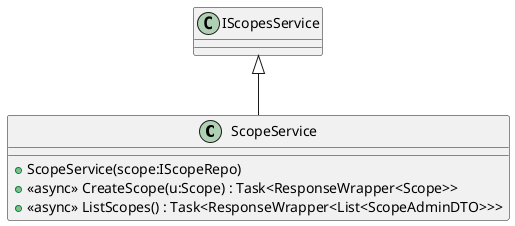 @startuml
class ScopeService {
    + ScopeService(scope:IScopeRepo)
    + <<async>> CreateScope(u:Scope) : Task<ResponseWrapper<Scope>>
    + <<async>> ListScopes() : Task<ResponseWrapper<List<ScopeAdminDTO>>>
}
IScopesService <|-- ScopeService
@enduml
